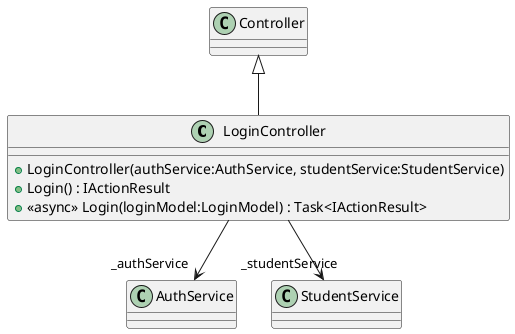 @startuml
class LoginController {
    + LoginController(authService:AuthService, studentService:StudentService)
    + Login() : IActionResult
    + <<async>> Login(loginModel:LoginModel) : Task<IActionResult>
}
Controller <|-- LoginController
LoginController --> "_authService" AuthService
LoginController --> "_studentService" StudentService
@enduml
